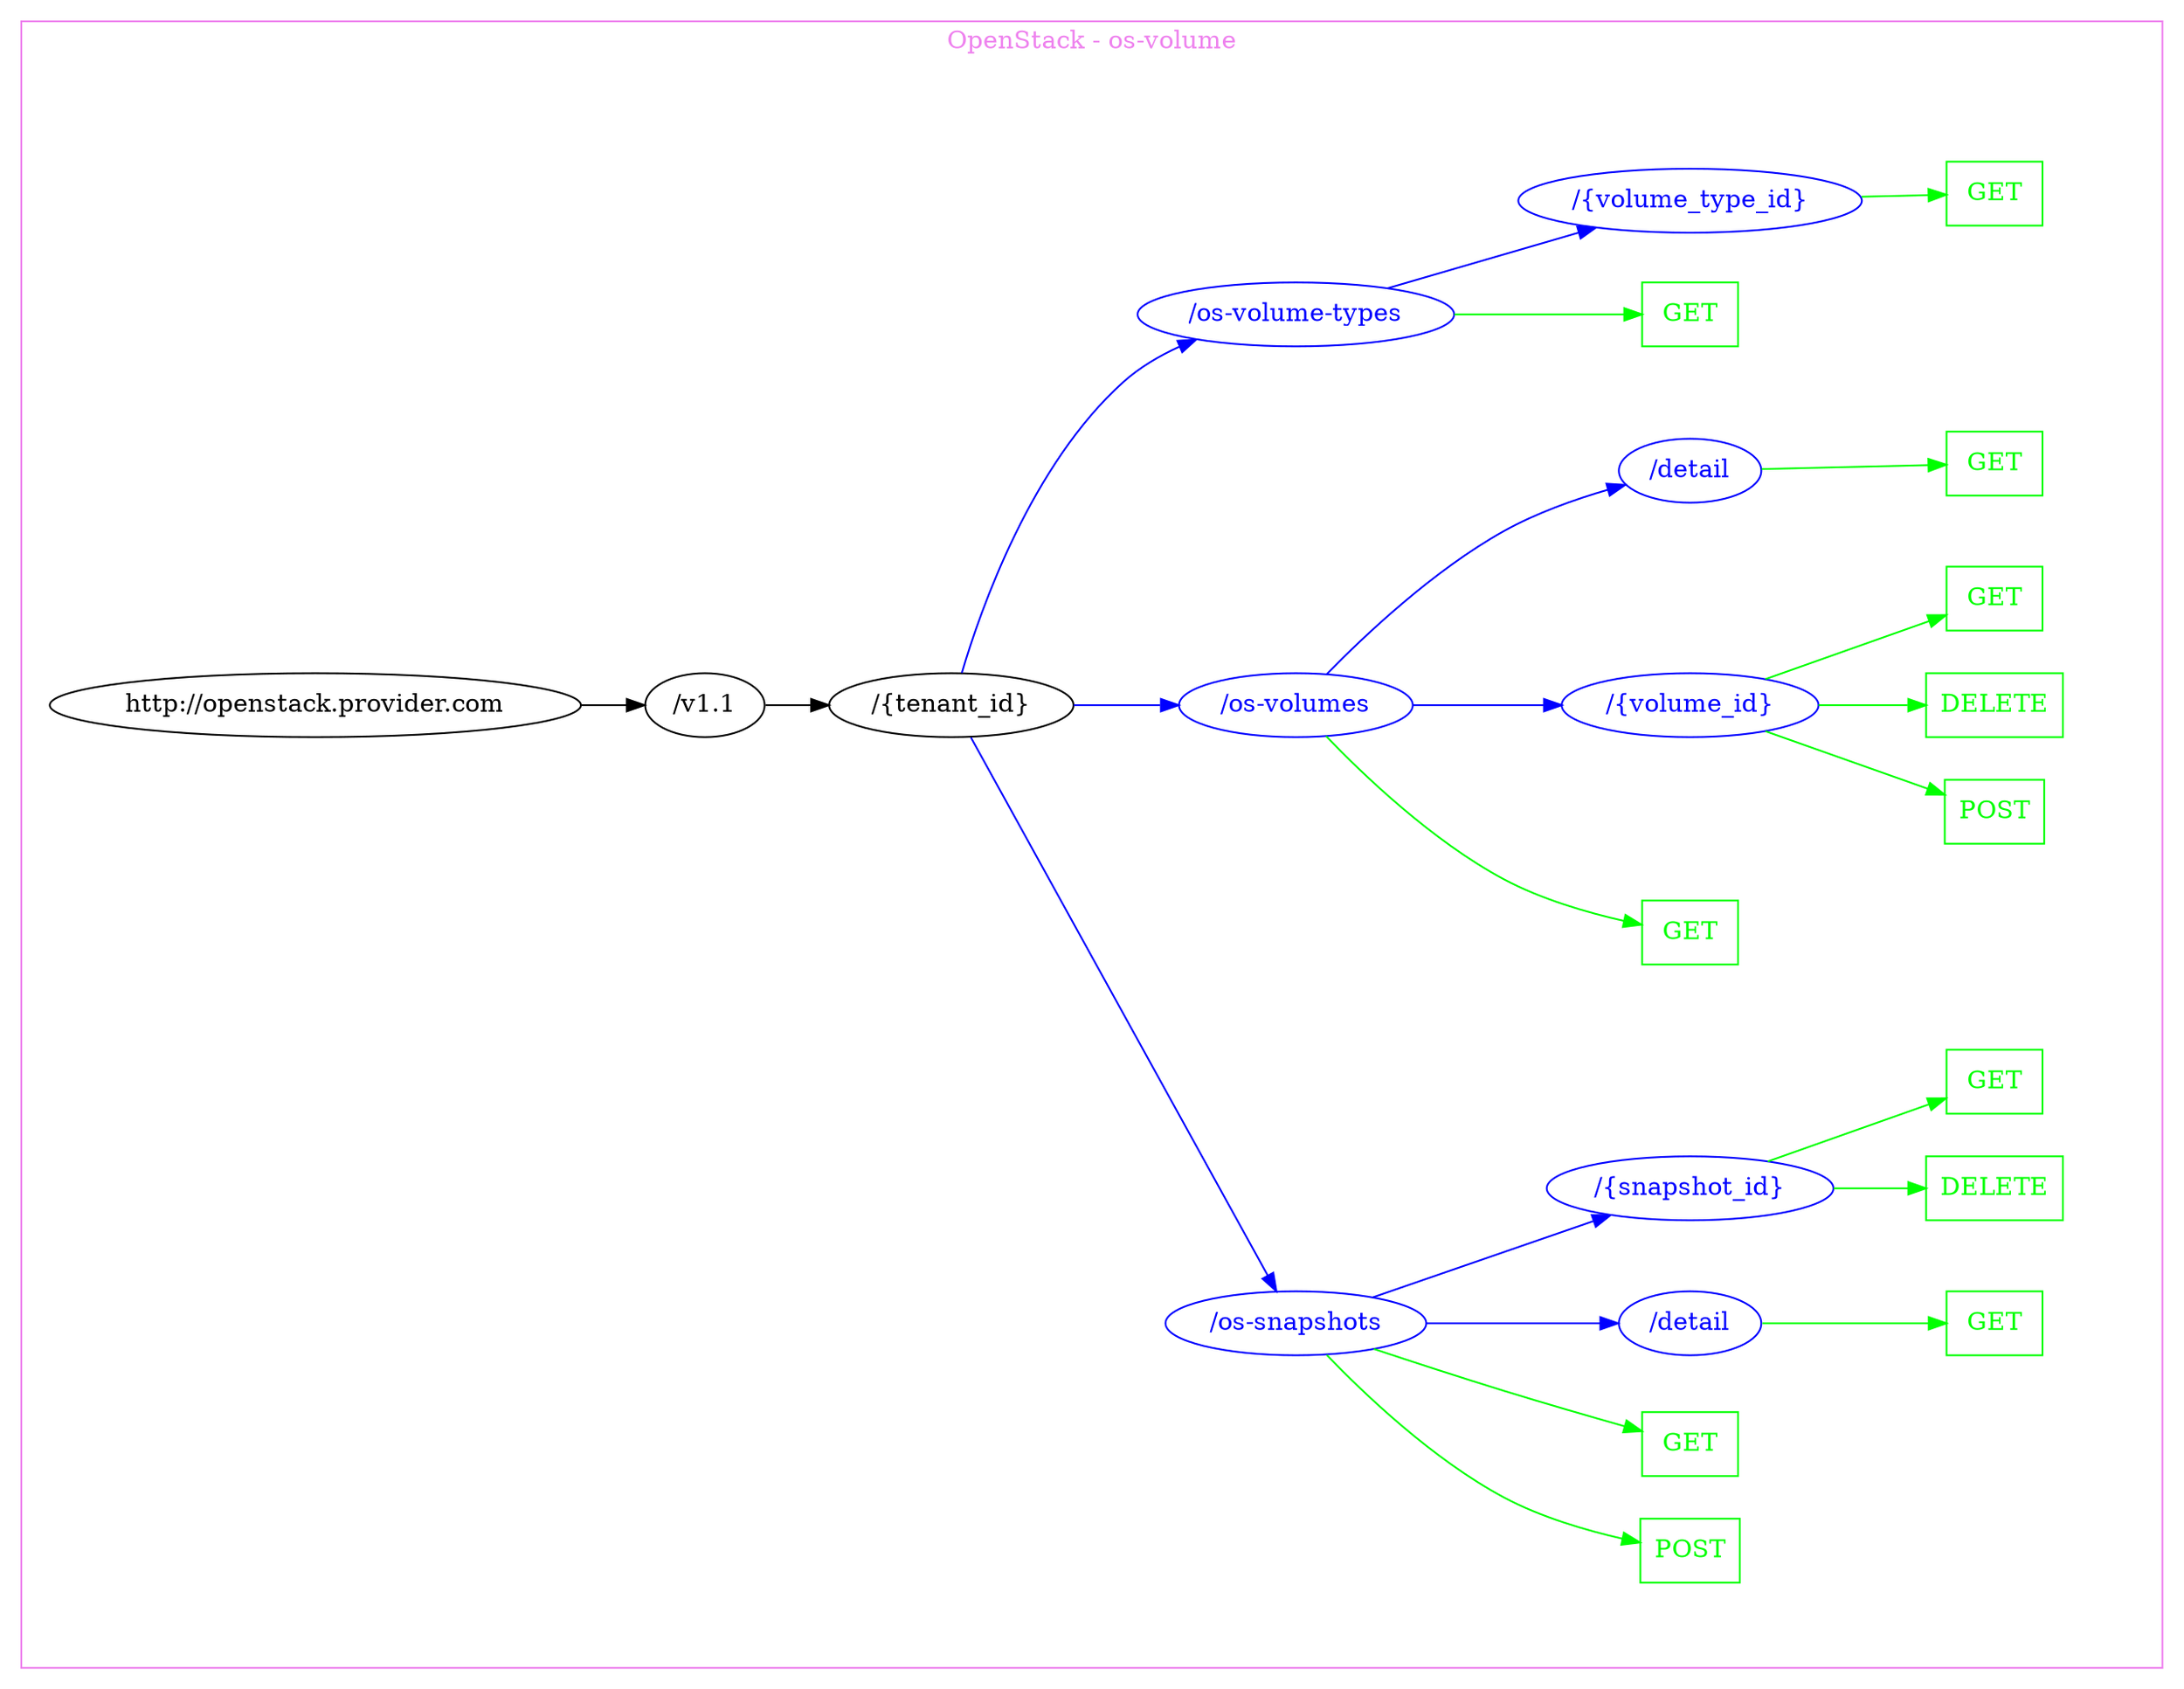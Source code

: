 digraph Cloud_Computing_REST_API {
rankdir="LR";
subgraph cluster_0 {
label="OpenStack - os-volume"
color=violet
fontcolor=violet
subgraph cluster_1 {
label=""
color=white
fontcolor=white
node1 [label="http://openstack.provider.com", shape="ellipse", color="black", fontcolor="black"]
node1 -> node2 [color="black", fontcolor="black"]
subgraph cluster_2 {
label=""
color=white
fontcolor=white
node2 [label="/v1.1", shape="ellipse", color="black", fontcolor="black"]
node2 -> node3 [color="black", fontcolor="black"]
subgraph cluster_3 {
label=""
color=white
fontcolor=white
node3 [label="/{tenant_id}", shape="ellipse", color="black", fontcolor="black"]
node3 -> node4 [color="blue", fontcolor="blue"]
subgraph cluster_4 {
label=""
color=white
fontcolor=white
node4 [label="/os-snapshots", shape="ellipse", color="blue", fontcolor="blue"]
node4 -> node5 [color="green", fontcolor="green"]
subgraph cluster_5 {
label=""
color=white
fontcolor=white
node5 [label="POST", shape="box", color="green", fontcolor="green"]
}
node4 -> node6 [color="green", fontcolor="green"]
subgraph cluster_6 {
label=""
color=white
fontcolor=white
node6 [label="GET", shape="box", color="green", fontcolor="green"]
}
node4 -> node7 [color="blue", fontcolor="blue"]
subgraph cluster_7 {
label=""
color=white
fontcolor=white
node7 [label="/detail", shape="ellipse", color="blue", fontcolor="blue"]
node7 -> node8 [color="green", fontcolor="green"]
subgraph cluster_8 {
label=""
color=white
fontcolor=white
node8 [label="GET", shape="box", color="green", fontcolor="green"]
}
}
node4 -> node9 [color="blue", fontcolor="blue"]
subgraph cluster_9 {
label=""
color=white
fontcolor=white
node9 [label="/{snapshot_id}", shape="ellipse", color="blue", fontcolor="blue"]
node9 -> node10 [color="green", fontcolor="green"]
subgraph cluster_10 {
label=""
color=white
fontcolor=white
node10 [label="DELETE", shape="box", color="green", fontcolor="green"]
}
node9 -> node11 [color="green", fontcolor="green"]
subgraph cluster_11 {
label=""
color=white
fontcolor=white
node11 [label="GET", shape="box", color="green", fontcolor="green"]
}
}
}
node3 -> node12 [color="blue", fontcolor="blue"]
subgraph cluster_12 {
label=""
color=white
fontcolor=white
node12 [label="/os-volumes", shape="ellipse", color="blue", fontcolor="blue"]
node12 -> node13 [color="green", fontcolor="green"]
subgraph cluster_13 {
label=""
color=white
fontcolor=white
node13 [label="GET", shape="box", color="green", fontcolor="green"]
}
node12 -> node14 [color="blue", fontcolor="blue"]
subgraph cluster_14 {
label=""
color=white
fontcolor=white
node14 [label="/{volume_id}", shape="ellipse", color="blue", fontcolor="blue"]
node14 -> node15 [color="green", fontcolor="green"]
subgraph cluster_15 {
label=""
color=white
fontcolor=white
node15 [label="POST", shape="box", color="green", fontcolor="green"]
}
node14 -> node16 [color="green", fontcolor="green"]
subgraph cluster_16 {
label=""
color=white
fontcolor=white
node16 [label="DELETE", shape="box", color="green", fontcolor="green"]
}
node14 -> node17 [color="green", fontcolor="green"]
subgraph cluster_17 {
label=""
color=white
fontcolor=white
node17 [label="GET", shape="box", color="green", fontcolor="green"]
}
}
node12 -> node18 [color="blue", fontcolor="blue"]
subgraph cluster_18 {
label=""
color=white
fontcolor=white
node18 [label="/detail", shape="ellipse", color="blue", fontcolor="blue"]
node18 -> node19 [color="green", fontcolor="green"]
subgraph cluster_19 {
label=""
color=white
fontcolor=white
node19 [label="GET", shape="box", color="green", fontcolor="green"]
}
}
}
node3 -> node20 [color="blue", fontcolor="blue"]
subgraph cluster_20 {
label=""
color=white
fontcolor=white
node20 [label="/os-volume-types", shape="ellipse", color="blue", fontcolor="blue"]
node20 -> node21 [color="green", fontcolor="green"]
subgraph cluster_21 {
label=""
color=white
fontcolor=white
node21 [label="GET", shape="box", color="green", fontcolor="green"]
}
node20 -> node22 [color="blue", fontcolor="blue"]
subgraph cluster_22 {
label=""
color=white
fontcolor=white
node22 [label="/{volume_type_id}", shape="ellipse", color="blue", fontcolor="blue"]
node22 -> node23 [color="green", fontcolor="green"]
subgraph cluster_23 {
label=""
color=white
fontcolor=white
node23 [label="GET", shape="box", color="green", fontcolor="green"]
}
}
}
}
}
}
}
}
